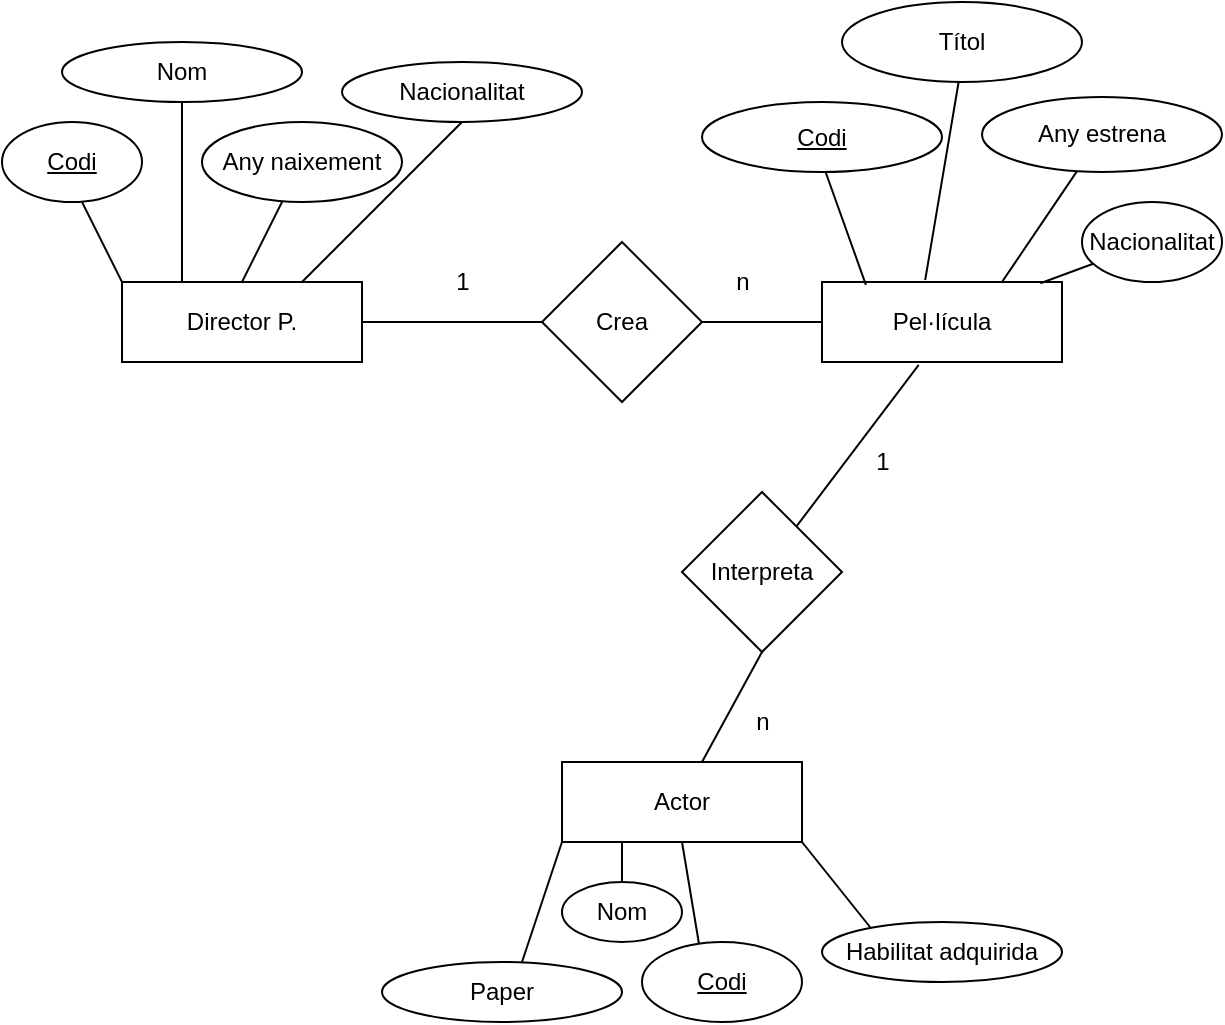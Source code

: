 <mxfile version="13.8.0" type="github">
  <diagram id="R2lEEEUBdFMjLlhIrx00" name="Page-1">
    <mxGraphModel dx="1278" dy="580" grid="1" gridSize="10" guides="1" tooltips="1" connect="1" arrows="1" fold="1" page="1" pageScale="1" pageWidth="1100" pageHeight="850" math="0" shadow="0" extFonts="Permanent Marker^https://fonts.googleapis.com/css?family=Permanent+Marker">
      <root>
        <mxCell id="0" />
        <mxCell id="1" parent="0" />
        <mxCell id="HGkKNYFeJ7PPFne6z70c-1" value="Director P." style="rounded=0;whiteSpace=wrap;html=1;" parent="1" vertex="1">
          <mxGeometry x="70" y="280" width="120" height="40" as="geometry" />
        </mxCell>
        <mxCell id="HGkKNYFeJ7PPFne6z70c-2" value="" style="endArrow=none;html=1;exitX=0;exitY=0;exitDx=0;exitDy=0;" parent="1" source="HGkKNYFeJ7PPFne6z70c-1" edge="1">
          <mxGeometry width="50" height="50" relative="1" as="geometry">
            <mxPoint x="400" y="320" as="sourcePoint" />
            <mxPoint x="50" y="240" as="targetPoint" />
          </mxGeometry>
        </mxCell>
        <mxCell id="HGkKNYFeJ7PPFne6z70c-3" value="&lt;u&gt;Codi&lt;/u&gt;" style="ellipse;whiteSpace=wrap;html=1;" parent="1" vertex="1">
          <mxGeometry x="10" y="200" width="70" height="40" as="geometry" />
        </mxCell>
        <mxCell id="HGkKNYFeJ7PPFne6z70c-4" value="" style="endArrow=none;html=1;" parent="1" edge="1">
          <mxGeometry width="50" height="50" relative="1" as="geometry">
            <mxPoint x="100" y="280" as="sourcePoint" />
            <mxPoint x="100" y="190" as="targetPoint" />
          </mxGeometry>
        </mxCell>
        <mxCell id="HGkKNYFeJ7PPFne6z70c-5" value="Nom" style="ellipse;whiteSpace=wrap;html=1;" parent="1" vertex="1">
          <mxGeometry x="40" y="160" width="120" height="30" as="geometry" />
        </mxCell>
        <mxCell id="HGkKNYFeJ7PPFne6z70c-6" value="" style="endArrow=none;html=1;" parent="1" edge="1">
          <mxGeometry width="50" height="50" relative="1" as="geometry">
            <mxPoint x="130" y="280" as="sourcePoint" />
            <mxPoint x="160" y="220" as="targetPoint" />
          </mxGeometry>
        </mxCell>
        <mxCell id="HGkKNYFeJ7PPFne6z70c-7" value="Any naixement" style="ellipse;whiteSpace=wrap;html=1;" parent="1" vertex="1">
          <mxGeometry x="110" y="200" width="100" height="40" as="geometry" />
        </mxCell>
        <mxCell id="HGkKNYFeJ7PPFne6z70c-9" value="" style="endArrow=none;html=1;exitX=0.75;exitY=0;exitDx=0;exitDy=0;" parent="1" source="HGkKNYFeJ7PPFne6z70c-1" edge="1">
          <mxGeometry width="50" height="50" relative="1" as="geometry">
            <mxPoint x="300" y="300" as="sourcePoint" />
            <mxPoint x="240" y="200" as="targetPoint" />
          </mxGeometry>
        </mxCell>
        <mxCell id="HGkKNYFeJ7PPFne6z70c-10" value="Nacionalitat" style="ellipse;whiteSpace=wrap;html=1;" parent="1" vertex="1">
          <mxGeometry x="180" y="170" width="120" height="30" as="geometry" />
        </mxCell>
        <mxCell id="HGkKNYFeJ7PPFne6z70c-12" value="" style="endArrow=none;html=1;exitX=1;exitY=0.5;exitDx=0;exitDy=0;" parent="1" source="HGkKNYFeJ7PPFne6z70c-1" edge="1">
          <mxGeometry width="50" height="50" relative="1" as="geometry">
            <mxPoint x="190" y="330" as="sourcePoint" />
            <mxPoint x="280" y="300" as="targetPoint" />
          </mxGeometry>
        </mxCell>
        <mxCell id="HGkKNYFeJ7PPFne6z70c-14" value="Crea" style="rhombus;whiteSpace=wrap;html=1;" parent="1" vertex="1">
          <mxGeometry x="280" y="260" width="80" height="80" as="geometry" />
        </mxCell>
        <mxCell id="HGkKNYFeJ7PPFne6z70c-15" value="" style="endArrow=none;html=1;exitX=1;exitY=0.5;exitDx=0;exitDy=0;" parent="1" source="HGkKNYFeJ7PPFne6z70c-14" target="HGkKNYFeJ7PPFne6z70c-16" edge="1">
          <mxGeometry width="50" height="50" relative="1" as="geometry">
            <mxPoint x="430" y="350" as="sourcePoint" />
            <mxPoint x="440" y="300" as="targetPoint" />
          </mxGeometry>
        </mxCell>
        <mxCell id="HGkKNYFeJ7PPFne6z70c-16" value="Pel·lícula" style="rounded=0;whiteSpace=wrap;html=1;" parent="1" vertex="1">
          <mxGeometry x="420" y="280" width="120" height="40" as="geometry" />
        </mxCell>
        <mxCell id="HGkKNYFeJ7PPFne6z70c-17" value="" style="endArrow=none;html=1;exitX=0.183;exitY=0.035;exitDx=0;exitDy=0;exitPerimeter=0;" parent="1" source="HGkKNYFeJ7PPFne6z70c-16" edge="1">
          <mxGeometry width="50" height="50" relative="1" as="geometry">
            <mxPoint x="420" y="280" as="sourcePoint" />
            <mxPoint x="420" y="220" as="targetPoint" />
          </mxGeometry>
        </mxCell>
        <mxCell id="HGkKNYFeJ7PPFne6z70c-18" value="&lt;u&gt;Codi&lt;/u&gt;" style="ellipse;whiteSpace=wrap;html=1;" parent="1" vertex="1">
          <mxGeometry x="360" y="190" width="120" height="35" as="geometry" />
        </mxCell>
        <mxCell id="HGkKNYFeJ7PPFne6z70c-19" value="" style="endArrow=none;html=1;exitX=0.43;exitY=-0.025;exitDx=0;exitDy=0;exitPerimeter=0;" parent="1" source="HGkKNYFeJ7PPFne6z70c-16" edge="1">
          <mxGeometry width="50" height="50" relative="1" as="geometry">
            <mxPoint x="530" y="260" as="sourcePoint" />
            <mxPoint x="490" y="170" as="targetPoint" />
          </mxGeometry>
        </mxCell>
        <mxCell id="HGkKNYFeJ7PPFne6z70c-20" value="Títol" style="ellipse;whiteSpace=wrap;html=1;" parent="1" vertex="1">
          <mxGeometry x="430" y="140" width="120" height="40" as="geometry" />
        </mxCell>
        <mxCell id="HGkKNYFeJ7PPFne6z70c-21" value="" style="endArrow=none;html=1;exitX=0.75;exitY=0;exitDx=0;exitDy=0;" parent="1" source="HGkKNYFeJ7PPFne6z70c-16" target="HGkKNYFeJ7PPFne6z70c-22" edge="1">
          <mxGeometry width="50" height="50" relative="1" as="geometry">
            <mxPoint x="540" y="280" as="sourcePoint" />
            <mxPoint x="530" y="220" as="targetPoint" />
          </mxGeometry>
        </mxCell>
        <mxCell id="HGkKNYFeJ7PPFne6z70c-22" value="Any estrena" style="ellipse;whiteSpace=wrap;html=1;" parent="1" vertex="1">
          <mxGeometry x="500" y="187.5" width="120" height="37.5" as="geometry" />
        </mxCell>
        <mxCell id="HGkKNYFeJ7PPFne6z70c-24" value="Nacionalitat" style="ellipse;whiteSpace=wrap;html=1;" parent="1" vertex="1">
          <mxGeometry x="550" y="240" width="70" height="40" as="geometry" />
        </mxCell>
        <mxCell id="HGkKNYFeJ7PPFne6z70c-25" value="" style="endArrow=none;html=1;exitX=0.91;exitY=0.015;exitDx=0;exitDy=0;exitPerimeter=0;" parent="1" source="HGkKNYFeJ7PPFne6z70c-16" target="HGkKNYFeJ7PPFne6z70c-24" edge="1">
          <mxGeometry width="50" height="50" relative="1" as="geometry">
            <mxPoint x="529.2" y="280.6" as="sourcePoint" />
            <mxPoint x="600" y="250" as="targetPoint" />
          </mxGeometry>
        </mxCell>
        <mxCell id="HGkKNYFeJ7PPFne6z70c-26" value="n" style="text;html=1;align=center;verticalAlign=middle;resizable=0;points=[];autosize=1;" parent="1" vertex="1">
          <mxGeometry x="370" y="270" width="20" height="20" as="geometry" />
        </mxCell>
        <mxCell id="HGkKNYFeJ7PPFne6z70c-27" value="1" style="text;html=1;align=center;verticalAlign=middle;resizable=0;points=[];autosize=1;" parent="1" vertex="1">
          <mxGeometry x="230" y="270" width="20" height="20" as="geometry" />
        </mxCell>
        <mxCell id="HGkKNYFeJ7PPFne6z70c-40" value="" style="endArrow=none;html=1;entryX=0.403;entryY=1.035;entryDx=0;entryDy=0;entryPerimeter=0;" parent="1" source="HGkKNYFeJ7PPFne6z70c-41" target="HGkKNYFeJ7PPFne6z70c-16" edge="1">
          <mxGeometry width="50" height="50" relative="1" as="geometry">
            <mxPoint x="360" y="480" as="sourcePoint" />
            <mxPoint x="500" y="320" as="targetPoint" />
            <Array as="points" />
          </mxGeometry>
        </mxCell>
        <mxCell id="HGkKNYFeJ7PPFne6z70c-41" value="Interpreta" style="rhombus;whiteSpace=wrap;html=1;" parent="1" vertex="1">
          <mxGeometry x="350" y="385" width="80" height="80" as="geometry" />
        </mxCell>
        <mxCell id="HGkKNYFeJ7PPFne6z70c-43" value="" style="endArrow=none;html=1;entryX=0.5;entryY=1;entryDx=0;entryDy=0;" parent="1" target="HGkKNYFeJ7PPFne6z70c-41" edge="1">
          <mxGeometry width="50" height="50" relative="1" as="geometry">
            <mxPoint x="360" y="520" as="sourcePoint" />
            <mxPoint x="410" y="470" as="targetPoint" />
          </mxGeometry>
        </mxCell>
        <mxCell id="HGkKNYFeJ7PPFne6z70c-44" value="Actor" style="rounded=0;whiteSpace=wrap;html=1;" parent="1" vertex="1">
          <mxGeometry x="290" y="520" width="120" height="40" as="geometry" />
        </mxCell>
        <mxCell id="HGkKNYFeJ7PPFne6z70c-45" value="" style="endArrow=none;html=1;entryX=0;entryY=1;entryDx=0;entryDy=0;" parent="1" target="HGkKNYFeJ7PPFne6z70c-44" edge="1">
          <mxGeometry width="50" height="50" relative="1" as="geometry">
            <mxPoint x="270" y="620" as="sourcePoint" />
            <mxPoint x="350" y="560" as="targetPoint" />
          </mxGeometry>
        </mxCell>
        <mxCell id="HGkKNYFeJ7PPFne6z70c-46" value="" style="endArrow=none;html=1;entryX=0.5;entryY=1;entryDx=0;entryDy=0;" parent="1" target="HGkKNYFeJ7PPFne6z70c-44" edge="1">
          <mxGeometry width="50" height="50" relative="1" as="geometry">
            <mxPoint x="360" y="620" as="sourcePoint" />
            <mxPoint x="380" y="560" as="targetPoint" />
          </mxGeometry>
        </mxCell>
        <mxCell id="HGkKNYFeJ7PPFne6z70c-47" value="Paper" style="ellipse;whiteSpace=wrap;html=1;" parent="1" vertex="1">
          <mxGeometry x="200" y="620" width="120" height="30" as="geometry" />
        </mxCell>
        <mxCell id="HGkKNYFeJ7PPFne6z70c-48" value="1" style="text;html=1;align=center;verticalAlign=middle;resizable=0;points=[];autosize=1;" parent="1" vertex="1">
          <mxGeometry x="440" y="360" width="20" height="20" as="geometry" />
        </mxCell>
        <mxCell id="HGkKNYFeJ7PPFne6z70c-49" value="n" style="text;html=1;align=center;verticalAlign=middle;resizable=0;points=[];autosize=1;" parent="1" vertex="1">
          <mxGeometry x="380" y="490" width="20" height="20" as="geometry" />
        </mxCell>
        <mxCell id="HGkKNYFeJ7PPFne6z70c-50" value="&lt;u&gt;Codi&lt;/u&gt;" style="ellipse;whiteSpace=wrap;html=1;" parent="1" vertex="1">
          <mxGeometry x="330" y="610" width="80" height="40" as="geometry" />
        </mxCell>
        <mxCell id="HGkKNYFeJ7PPFne6z70c-51" value="" style="endArrow=none;html=1;entryX=1;entryY=1;entryDx=0;entryDy=0;" parent="1" target="HGkKNYFeJ7PPFne6z70c-44" edge="1">
          <mxGeometry width="50" height="50" relative="1" as="geometry">
            <mxPoint x="450" y="610" as="sourcePoint" />
            <mxPoint x="450" y="560" as="targetPoint" />
          </mxGeometry>
        </mxCell>
        <mxCell id="HGkKNYFeJ7PPFne6z70c-52" value="Habilitat adquirida" style="ellipse;whiteSpace=wrap;html=1;" parent="1" vertex="1">
          <mxGeometry x="420" y="600" width="120" height="30" as="geometry" />
        </mxCell>
        <mxCell id="HGkKNYFeJ7PPFne6z70c-53" value="" style="endArrow=none;html=1;entryX=0.25;entryY=1;entryDx=0;entryDy=0;" parent="1" target="HGkKNYFeJ7PPFne6z70c-44" edge="1">
          <mxGeometry width="50" height="50" relative="1" as="geometry">
            <mxPoint x="320" y="580" as="sourcePoint" />
            <mxPoint x="370" y="560" as="targetPoint" />
          </mxGeometry>
        </mxCell>
        <mxCell id="HGkKNYFeJ7PPFne6z70c-54" value="Nom" style="ellipse;whiteSpace=wrap;html=1;" parent="1" vertex="1">
          <mxGeometry x="290" y="580" width="60" height="30" as="geometry" />
        </mxCell>
      </root>
    </mxGraphModel>
  </diagram>
</mxfile>
